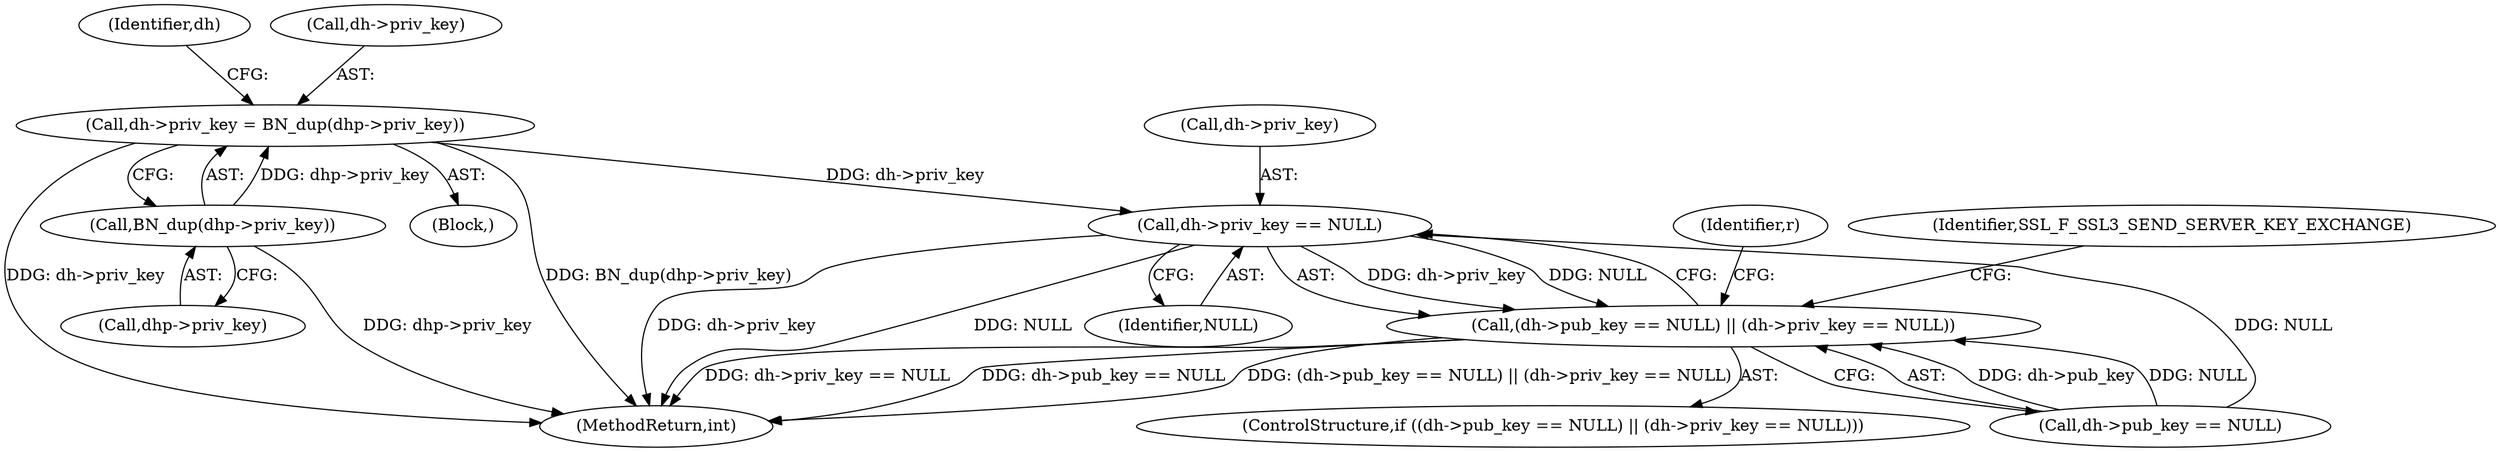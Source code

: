 digraph "0_openssl_c5b831f21d0d29d1e517d139d9d101763f60c9a2_1@pointer" {
"1000478" [label="(Call,dh->priv_key = BN_dup(dhp->priv_key))"];
"1000482" [label="(Call,BN_dup(dhp->priv_key))"];
"1000493" [label="(Call,dh->priv_key == NULL)"];
"1000487" [label="(Call,(dh->pub_key == NULL) || (dh->priv_key == NULL))"];
"1000500" [label="(Identifier,SSL_F_SSL3_SEND_SERVER_KEY_EXCHANGE)"];
"1000469" [label="(Block,)"];
"1000490" [label="(Identifier,dh)"];
"1000488" [label="(Call,dh->pub_key == NULL)"];
"1000478" [label="(Call,dh->priv_key = BN_dup(dhp->priv_key))"];
"1000505" [label="(Identifier,r)"];
"1000482" [label="(Call,BN_dup(dhp->priv_key))"];
"1000479" [label="(Call,dh->priv_key)"];
"1000486" [label="(ControlStructure,if ((dh->pub_key == NULL) || (dh->priv_key == NULL)))"];
"1000524" [label="(MethodReturn,int)"];
"1000494" [label="(Call,dh->priv_key)"];
"1000493" [label="(Call,dh->priv_key == NULL)"];
"1000487" [label="(Call,(dh->pub_key == NULL) || (dh->priv_key == NULL))"];
"1000483" [label="(Call,dhp->priv_key)"];
"1000497" [label="(Identifier,NULL)"];
"1000478" -> "1000469"  [label="AST: "];
"1000478" -> "1000482"  [label="CFG: "];
"1000479" -> "1000478"  [label="AST: "];
"1000482" -> "1000478"  [label="AST: "];
"1000490" -> "1000478"  [label="CFG: "];
"1000478" -> "1000524"  [label="DDG: dh->priv_key"];
"1000478" -> "1000524"  [label="DDG: BN_dup(dhp->priv_key)"];
"1000482" -> "1000478"  [label="DDG: dhp->priv_key"];
"1000478" -> "1000493"  [label="DDG: dh->priv_key"];
"1000482" -> "1000483"  [label="CFG: "];
"1000483" -> "1000482"  [label="AST: "];
"1000482" -> "1000524"  [label="DDG: dhp->priv_key"];
"1000493" -> "1000487"  [label="AST: "];
"1000493" -> "1000497"  [label="CFG: "];
"1000494" -> "1000493"  [label="AST: "];
"1000497" -> "1000493"  [label="AST: "];
"1000487" -> "1000493"  [label="CFG: "];
"1000493" -> "1000524"  [label="DDG: dh->priv_key"];
"1000493" -> "1000524"  [label="DDG: NULL"];
"1000493" -> "1000487"  [label="DDG: dh->priv_key"];
"1000493" -> "1000487"  [label="DDG: NULL"];
"1000488" -> "1000493"  [label="DDG: NULL"];
"1000487" -> "1000486"  [label="AST: "];
"1000487" -> "1000488"  [label="CFG: "];
"1000488" -> "1000487"  [label="AST: "];
"1000500" -> "1000487"  [label="CFG: "];
"1000505" -> "1000487"  [label="CFG: "];
"1000487" -> "1000524"  [label="DDG: dh->pub_key == NULL"];
"1000487" -> "1000524"  [label="DDG: dh->priv_key == NULL"];
"1000487" -> "1000524"  [label="DDG: (dh->pub_key == NULL) || (dh->priv_key == NULL)"];
"1000488" -> "1000487"  [label="DDG: dh->pub_key"];
"1000488" -> "1000487"  [label="DDG: NULL"];
}

